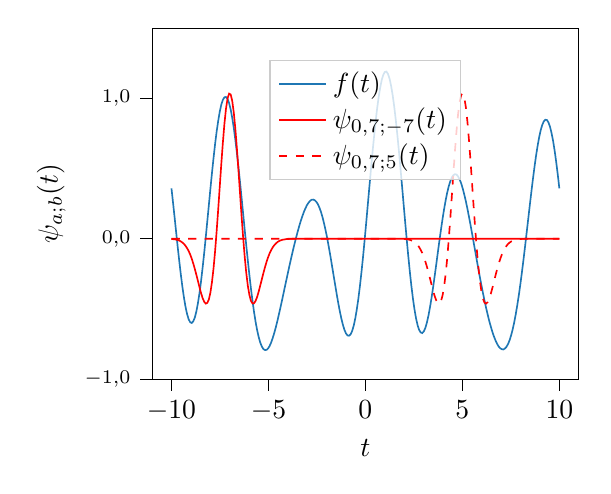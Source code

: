 % This file was created with tikzplotlib v0.10.1.
\begin{tikzpicture}

\definecolor{darkgray176}{RGB}{176,176,176}
\definecolor{lightgray204}{RGB}{204,204,204}
\definecolor{steelblue31119180}{RGB}{31,119,180}

\begin{axis}[
legend cell align={left},
legend style={
  fill opacity=0.8,
  draw opacity=1,
  text opacity=1,
  at={(0.5,0.91)},
  anchor=north,
  draw=lightgray204
},
tick align=outside,
tick pos=left,
width=7cm,
x grid style={darkgray176},
xlabel={\(\displaystyle t\)},
xmin=-11, xmax=11,
xtick style={color=black},
y grid style={darkgray176},
ylabel={\(\displaystyle \psi_{a;b}(t)\)},
ymin=-1.0, ymax=1.5,
ytick style={color=black},
y tick label style={
    font=\scriptsize,
    /pgf/number format/.cd,
    use comma,
    fixed,
    fixed zerofill,
    precision=1,
    scaled ticks=false,
    /tikz/.cd
  },
]
\addplot [semithick, steelblue31119180]
table {%
-10 0.359
-9.92 0.257
-9.839 0.152
-9.759 0.046
-9.679 -0.059
-9.598 -0.16
-9.518 -0.255
-9.438 -0.342
-9.357 -0.419
-9.277 -0.485
-9.197 -0.536
-9.116 -0.573
-9.036 -0.595
-8.956 -0.6
-8.876 -0.588
-8.795 -0.561
-8.715 -0.517
-8.635 -0.458
-8.554 -0.386
-8.474 -0.301
-8.394 -0.205
-8.313 -0.101
-8.233 0.01
-8.153 0.125
-8.072 0.241
-7.992 0.357
-7.912 0.469
-7.831 0.576
-7.751 0.675
-7.671 0.764
-7.59 0.841
-7.51 0.906
-7.43 0.956
-7.349 0.99
-7.269 1.008
-7.189 1.01
-7.108 0.996
-7.028 0.966
-6.948 0.921
-6.867 0.861
-6.787 0.789
-6.707 0.705
-6.627 0.612
-6.546 0.51
-6.466 0.403
-6.386 0.292
-6.305 0.179
-6.225 0.065
-6.145 -0.046
-6.064 -0.154
-5.984 -0.257
-5.904 -0.354
-5.823 -0.442
-5.743 -0.522
-5.663 -0.592
-5.582 -0.652
-5.502 -0.701
-5.422 -0.74
-5.341 -0.768
-5.261 -0.786
-5.181 -0.793
-5.1 -0.792
-5.02 -0.782
-4.94 -0.764
-4.859 -0.739
-4.779 -0.707
-4.699 -0.671
-4.618 -0.63
-4.538 -0.585
-4.458 -0.537
-4.378 -0.488
-4.297 -0.437
-4.217 -0.385
-4.137 -0.333
-4.056 -0.281
-3.976 -0.23
-3.896 -0.179
-3.815 -0.13
-3.735 -0.082
-3.655 -0.036
-3.574 0.008
-3.494 0.05
-3.414 0.09
-3.333 0.127
-3.253 0.16
-3.173 0.191
-3.092 0.217
-3.012 0.24
-2.932 0.257
-2.851 0.27
-2.771 0.278
-2.691 0.279
-2.61 0.274
-2.53 0.263
-2.45 0.246
-2.369 0.221
-2.289 0.19
-2.209 0.152
-2.129 0.107
-2.048 0.057
-1.968 0.002
-1.888 -0.059
-1.807 -0.122
-1.727 -0.189
-1.647 -0.256
-1.566 -0.324
-1.486 -0.39
-1.406 -0.454
-1.325 -0.513
-1.245 -0.566
-1.165 -0.611
-1.084 -0.648
-1.004 -0.674
-0.924 -0.689
-0.843 -0.691
-0.763 -0.681
-0.683 -0.657
-0.602 -0.619
-0.522 -0.567
-0.442 -0.502
-0.361 -0.424
-0.281 -0.335
-0.201 -0.235
-0.12 -0.126
-0.04 -0.009
0.04 0.113
0.12 0.238
0.201 0.364
0.281 0.488
0.361 0.609
0.442 0.723
0.522 0.83
0.602 0.926
0.683 1.009
0.763 1.078
0.843 1.132
0.924 1.169
1.004 1.189
1.084 1.191
1.165 1.174
1.245 1.14
1.325 1.089
1.406 1.022
1.486 0.941
1.566 0.846
1.647 0.74
1.727 0.625
1.807 0.503
1.888 0.377
1.968 0.249
2.048 0.122
2.129 -0.003
2.209 -0.122
2.289 -0.233
2.369 -0.335
2.45 -0.425
2.53 -0.503
2.61 -0.567
2.691 -0.616
2.771 -0.65
2.851 -0.668
2.932 -0.672
3.012 -0.66
3.092 -0.635
3.173 -0.596
3.253 -0.546
3.333 -0.486
3.414 -0.418
3.494 -0.343
3.574 -0.263
3.655 -0.181
3.735 -0.097
3.815 -0.015
3.896 0.065
3.976 0.14
4.056 0.21
4.137 0.273
4.217 0.328
4.297 0.374
4.378 0.41
4.458 0.437
4.538 0.453
4.618 0.46
4.699 0.457
4.779 0.444
4.859 0.423
4.94 0.394
5.02 0.357
5.1 0.314
5.181 0.266
5.261 0.213
5.341 0.156
5.422 0.097
5.502 0.035
5.582 -0.027
5.663 -0.09
5.743 -0.153
5.823 -0.214
5.904 -0.275
5.984 -0.333
6.064 -0.389
6.145 -0.443
6.225 -0.494
6.305 -0.541
6.386 -0.586
6.466 -0.626
6.546 -0.663
6.627 -0.696
6.707 -0.724
6.787 -0.748
6.867 -0.767
6.948 -0.78
7.028 -0.787
7.108 -0.789
7.189 -0.783
7.269 -0.771
7.349 -0.752
7.43 -0.725
7.51 -0.69
7.59 -0.648
7.671 -0.597
7.751 -0.539
7.831 -0.473
7.912 -0.401
7.992 -0.322
8.072 -0.237
8.153 -0.147
8.233 -0.054
8.313 0.042
8.394 0.139
8.474 0.236
8.554 0.33
8.635 0.422
8.715 0.508
8.795 0.588
8.876 0.659
8.956 0.721
9.036 0.772
9.116 0.81
9.197 0.836
9.277 0.848
9.357 0.846
9.438 0.829
9.518 0.798
9.598 0.753
9.679 0.696
9.759 0.626
9.839 0.546
9.92 0.456
10 0.359
};
\addlegendentry{$f(t)$}
\addplot [semithick, red]
table {%
-10 -0.002
-9.92 -0.003
-9.839 -0.004
-9.759 -0.006
-9.679 -0.009
-9.598 -0.013
-9.518 -0.019
-9.438 -0.027
-9.357 -0.037
-9.277 -0.05
-9.197 -0.067
-9.116 -0.087
-9.036 -0.112
-8.956 -0.142
-8.876 -0.177
-8.795 -0.216
-8.715 -0.258
-8.635 -0.302
-8.554 -0.346
-8.474 -0.388
-8.394 -0.423
-8.313 -0.449
-8.233 -0.462
-8.153 -0.457
-8.072 -0.432
-7.992 -0.383
-7.912 -0.309
-7.831 -0.21
-7.751 -0.088
-7.671 0.054
-7.59 0.21
-7.51 0.373
-7.43 0.535
-7.349 0.687
-7.269 0.821
-7.189 0.927
-7.108 1.0
-7.028 1.034
-6.948 1.028
-6.867 0.982
-6.787 0.898
-6.707 0.783
-6.627 0.643
-6.546 0.487
-6.466 0.324
-6.386 0.162
-6.305 0.009
-6.225 -0.127
-6.145 -0.242
-6.064 -0.334
-5.984 -0.4
-5.904 -0.442
-5.823 -0.461
-5.743 -0.46
-5.663 -0.443
-5.582 -0.414
-5.502 -0.376
-5.422 -0.333
-5.341 -0.289
-5.261 -0.245
-5.181 -0.204
-5.1 -0.166
-5.02 -0.133
-4.94 -0.104
-4.859 -0.081
-4.779 -0.061
-4.699 -0.046
-4.618 -0.034
-4.538 -0.024
-4.458 -0.017
-4.378 -0.012
-4.297 -0.008
-4.217 -0.006
-4.137 -0.004
-4.056 -0.002
-3.976 -0.002
-3.896 -0.001
-3.815 -0.001
-3.735 -0.0
-3.655 -0.0
-3.574 -0.0
-3.494 -8.913e-05
-3.414 -5.224e-05
-3.333 -3.019e-05
-3.253 -1.72e-05
-3.173 -9.659e-06
-3.092 -5.349e-06
-3.012 -2.921e-06
-2.932 -1.572e-06
-2.851 -8.348e-07
-2.771 -4.37e-07
-2.691 -2.256e-07
-2.61 -1.149e-07
-2.53 -5.768e-08
-2.45 -2.856e-08
-2.369 -1.395e-08
-2.289 -6.72e-09
-2.209 -3.193e-09
-2.129 -1.496e-09
-2.048 -6.915e-10
-1.968 -3.153e-10
-1.888 -1.418e-10
-1.807 -6.289e-11
-1.727 -2.752e-11
-1.647 -1.188e-11
-1.566 -5.057e-12
-1.486 -2.124e-12
-1.406 -8.801e-13
-1.325 -3.598e-13
-1.245 -1.451e-13
-1.165 -5.771e-14
-1.084 -2.265e-14
-1.004 -8.767e-15
-0.924 -3.349e-15
-0.843 -1.262e-15
-0.763 -4.691e-16
-0.683 -1.72e-16
-0.602 -6.225e-17
-0.522 -2.222e-17
-0.442 -7.828e-18
-0.361 -2.72e-18
-0.281 -9.326e-19
-0.201 -3.155e-19
-0.12 -1.053e-19
-0.04 -3.467e-20
0.04 -1.126e-20
0.12 -3.611e-21
0.201 -1.142e-21
0.281 -3.564e-22
0.361 -1.097e-22
0.442 -3.334e-23
0.522 -9.992e-24
0.602 -2.955e-24
0.683 -8.625e-25
0.763 -2.484e-25
0.843 -7.056e-26
0.924 -1.978e-26
1.004 -5.472e-27
1.084 -1.494e-27
1.165 -4.022e-28
1.245 -1.069e-28
1.325 -2.803e-29
1.406 -7.252e-30
1.486 -1.852e-30
1.566 -4.665e-31
1.647 -1.16e-31
1.727 -2.844e-32
1.807 -6.884e-33
1.888 -1.644e-33
1.968 -3.875e-34
2.048 -9.01e-35
2.129 -2.068e-35
2.209 -4.682e-36
2.289 -1.046e-36
2.369 -2.306e-37
2.45 -5.018e-38
2.53 -1.077e-38
2.61 -2.282e-39
2.691 -4.77e-40
2.771 -9.84e-41
2.851 -2.003e-41
2.932 -4.024e-42
3.012 -7.975e-43
3.092 -1.56e-43
3.173 -3.011e-44
3.253 -5.734e-45
3.333 -1.078e-45
3.414 -1.999e-46
3.494 -3.658e-47
3.574 -6.607e-48
3.655 -1.178e-48
3.735 -2.071e-49
3.815 -3.594e-50
3.896 -6.155e-51
3.976 -1.04e-51
4.056 -1.735e-52
4.137 -2.855e-53
4.217 -4.637e-54
4.297 -7.431e-55
4.378 -1.175e-55
4.458 -1.834e-56
4.538 -2.825e-57
4.618 -4.293e-58
4.699 -6.439e-59
4.779 -9.53e-60
4.859 -1.392e-60
4.94 -2.006e-61
5.02 -2.853e-62
5.1 -4.005e-63
5.181 -5.547e-64
5.261 -7.582e-65
5.341 -1.023e-65
5.422 -1.361e-66
5.502 -1.788e-67
5.582 -2.318e-68
5.663 -2.965e-69
5.743 -3.743e-70
5.823 -4.663e-71
5.904 -5.733e-72
5.984 -6.955e-73
6.064 -8.327e-74
6.145 -9.839e-75
6.225 -1.147e-75
6.305 -1.32e-76
6.386 -1.499e-77
6.466 -1.68e-78
6.546 -1.857e-79
6.627 -2.027e-80
6.707 -2.183e-81
6.787 -2.32e-82
6.867 -2.433e-83
6.948 -2.518e-84
7.028 -2.572e-85
7.108 -2.593e-86
7.189 -2.579e-87
7.269 -2.532e-88
7.349 -2.452e-89
7.43 -2.345e-90
7.51 -2.212e-91
7.59 -2.06e-92
7.671 -1.892e-93
7.751 -1.716e-94
7.831 -1.535e-95
7.912 -1.356e-96
7.992 -1.182e-97
8.072 -1.016e-98
8.153 -8.625e-100
8.233 -7.225e-101
8.313 -5.972e-102
8.394 -4.871e-103
8.474 -3.921e-104
8.554 -3.115e-105
8.635 -2.442e-106
8.715 -1.89e-107
8.795 -1.443e-108
8.876 -1.087e-109
8.956 -8.085e-111
9.036 -5.933e-112
9.116 -4.297e-113
9.197 -3.071e-114
9.277 -2.166e-115
9.357 -1.508e-116
9.438 -1.036e-117
9.518 -7.022e-119
9.598 -4.698e-120
9.679 -3.102e-121
9.759 -2.021e-122
9.839 -1.3e-123
9.92 -8.247e-125
10 -5.165e-126
};
\addlegendentry{$\psi_{0{,}7; -7}(t)$}
\addplot [semithick, red, dashed]
table {%
-10 -9.251e-98
-9.92 -1.063e-96
-9.839 -1.205e-95
-9.759 -1.349e-94
-9.679 -1.489e-93
-9.598 -1.623e-92
-9.518 -1.746e-91
-9.438 -1.853e-90
-9.357 -1.94e-89
-9.277 -2.006e-88
-9.197 -2.046e-87
-9.116 -2.059e-86
-9.036 -2.046e-85
-8.956 -2.006e-84
-8.876 -1.94e-83
-8.795 -1.853e-82
-8.715 -1.745e-81
-8.635 -1.623e-80
-8.554 -1.489e-79
-8.474 -1.348e-78
-8.394 -1.205e-77
-8.313 -1.063e-76
-8.233 -9.247e-76
-8.153 -7.941e-75
-8.072 -6.73e-74
-7.992 -5.629e-73
-7.912 -4.646e-72
-7.831 -3.784e-71
-7.751 -3.041e-70
-7.671 -2.412e-69
-7.59 -1.888e-68
-7.51 -1.459e-67
-7.43 -1.112e-66
-7.349 -8.364e-66
-7.269 -6.209e-65
-7.189 -4.549e-64
-7.108 -3.288e-63
-7.028 -2.346e-62
-6.948 -1.652e-61
-6.867 -1.147e-60
-6.787 -7.867e-60
-6.707 -5.322e-59
-6.627 -3.553e-58
-6.546 -2.341e-57
-6.466 -1.522e-56
-6.386 -9.766e-56
-6.305 -6.183e-55
-6.225 -3.863e-54
-6.145 -2.382e-53
-6.064 -1.449e-52
-5.984 -8.702e-52
-5.904 -5.156e-51
-5.823 -3.015e-50
-5.743 -1.739e-49
-5.663 -9.903e-49
-5.582 -5.564e-48
-5.502 -3.085e-47
-5.422 -1.688e-46
-5.341 -9.112e-46
-5.261 -4.855e-45
-5.181 -2.552e-44
-5.1 -1.324e-43
-5.02 -6.779e-43
-4.94 -3.424e-42
-4.859 -1.707e-41
-4.779 -8.397e-41
-4.699 -4.076e-40
-4.618 -1.953e-39
-4.538 -9.229e-39
-4.458 -4.305e-38
-4.378 -1.981e-37
-4.297 -8.998e-37
-4.217 -4.032e-36
-4.137 -1.783e-35
-4.056 -7.781e-35
-3.976 -3.351e-34
-3.896 -1.424e-33
-3.815 -5.969e-33
-3.735 -2.469e-32
-3.655 -1.008e-31
-3.574 -4.061e-31
-3.494 -1.614e-30
-3.414 -6.331e-30
-3.333 -2.45e-29
-3.253 -9.356e-29
-3.173 -3.525e-28
-3.092 -1.311e-27
-3.012 -4.809e-27
-2.932 -1.741e-26
-2.851 -6.217e-26
-2.771 -2.191e-25
-2.691 -7.62e-25
-2.61 -2.615e-24
-2.53 -8.852e-24
-2.45 -2.957e-23
-2.369 -9.746e-23
-2.289 -3.17e-22
-2.209 -1.017e-21
-2.129 -3.22e-21
-2.048 -1.006e-20
-1.968 -3.1e-20
-1.888 -9.427e-20
-1.807 -2.829e-19
-1.727 -8.373e-19
-1.647 -2.445e-18
-1.566 -7.047e-18
-1.486 -2.003e-17
-1.406 -5.62e-17
-1.325 -1.555e-16
-1.245 -4.246e-16
-1.165 -1.144e-15
-1.084 -3.039e-15
-1.004 -7.968e-15
-0.924 -2.061e-14
-0.843 -5.259e-14
-0.763 -1.324e-13
-0.683 -3.287e-13
-0.602 -8.053e-13
-0.522 -1.946e-12
-0.442 -4.64e-12
-0.361 -1.091e-11
-0.281 -2.532e-11
-0.201 -5.794e-11
-0.12 -1.308e-10
-0.04 -2.912e-10
0.04 -6.397e-10
0.12 -1.386e-09
0.201 -2.961e-09
0.281 -6.242e-09
0.361 -1.298e-08
0.442 -2.66e-08
0.522 -5.38e-08
0.602 -1.073e-07
0.683 -2.11e-07
0.763 -4.093e-07
0.843 -7.83e-07
0.924 -1.477e-06
1.004 -2.747e-06
1.084 -5.038e-06
1.165 -9.111e-06
1.245 -1.624e-05
1.325 -2.856e-05
1.406 -4.949e-05
1.486 -8.455e-05
1.566 -0.0
1.647 -0.0
1.727 -0.0
1.807 -0.001
1.888 -0.001
1.968 -0.002
2.048 -0.002
2.129 -0.004
2.209 -0.005
2.289 -0.008
2.369 -0.012
2.45 -0.017
2.53 -0.023
2.61 -0.033
2.691 -0.044
2.771 -0.06
2.851 -0.079
2.932 -0.102
3.012 -0.13
3.092 -0.163
3.173 -0.2
3.253 -0.241
3.333 -0.284
3.414 -0.329
3.494 -0.372
3.574 -0.41
3.655 -0.44
3.735 -0.459
3.815 -0.462
3.896 -0.445
3.976 -0.405
4.056 -0.342
4.137 -0.253
4.217 -0.14
4.297 -0.005
4.378 0.146
4.458 0.307
4.538 0.471
4.618 0.628
4.699 0.77
4.779 0.888
4.859 0.975
4.94 1.025
5.02 1.035
5.1 1.005
5.181 0.936
5.261 0.833
5.341 0.702
5.422 0.551
5.502 0.389
5.582 0.226
5.663 0.069
5.743 -0.075
5.823 -0.199
5.904 -0.3
5.984 -0.377
6.064 -0.428
6.145 -0.456
6.225 -0.462
6.305 -0.451
6.386 -0.427
6.466 -0.392
6.546 -0.351
6.627 -0.307
6.707 -0.262
6.787 -0.22
6.867 -0.181
6.948 -0.146
7.028 -0.115
7.108 -0.09
7.189 -0.069
7.269 -0.052
7.349 -0.038
7.43 -0.028
7.51 -0.02
7.59 -0.014
7.671 -0.01
7.751 -0.007
7.831 -0.004
7.912 -0.003
7.992 -0.002
8.072 -0.001
8.153 -0.001
8.233 -0.0
8.313 -0.0
8.394 -0.0
8.474 -0.0
8.554 -6.48e-05
8.635 -3.766e-05
8.715 -2.158e-05
8.795 -1.219e-05
8.876 -6.787e-06
8.956 -3.727e-06
9.036 -2.018e-06
9.116 -1.077e-06
9.197 -5.671e-07
9.277 -2.944e-07
9.357 -1.507e-07
9.438 -7.611e-08
9.518 -3.79e-08
9.598 -1.861e-08
9.679 -9.015e-09
9.759 -4.307e-09
9.839 -2.029e-09
9.92 -9.431e-10
10 -4.324e-10
};
\addlegendentry{$\psi_{0{,}7; 5}(t)$}
\end{axis}

\end{tikzpicture}

